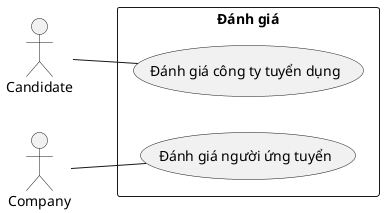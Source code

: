 @startuml DanhGia
left to right direction
actor nguoiUngTuyen as "Candidate"
actor congTy as "Company"
rectangle "Đánh giá"{
    usecase danhGiaCongTyTuyenDung as "Đánh giá công ty tuyển dụng"
    usecase danhGiaNguoiTuyenDung as "Đánh giá người ứng tuyển"
}
nguoiUngTuyen -- danhGiaCongTyTuyenDung

congTy -- danhGiaNguoiTuyenDung
